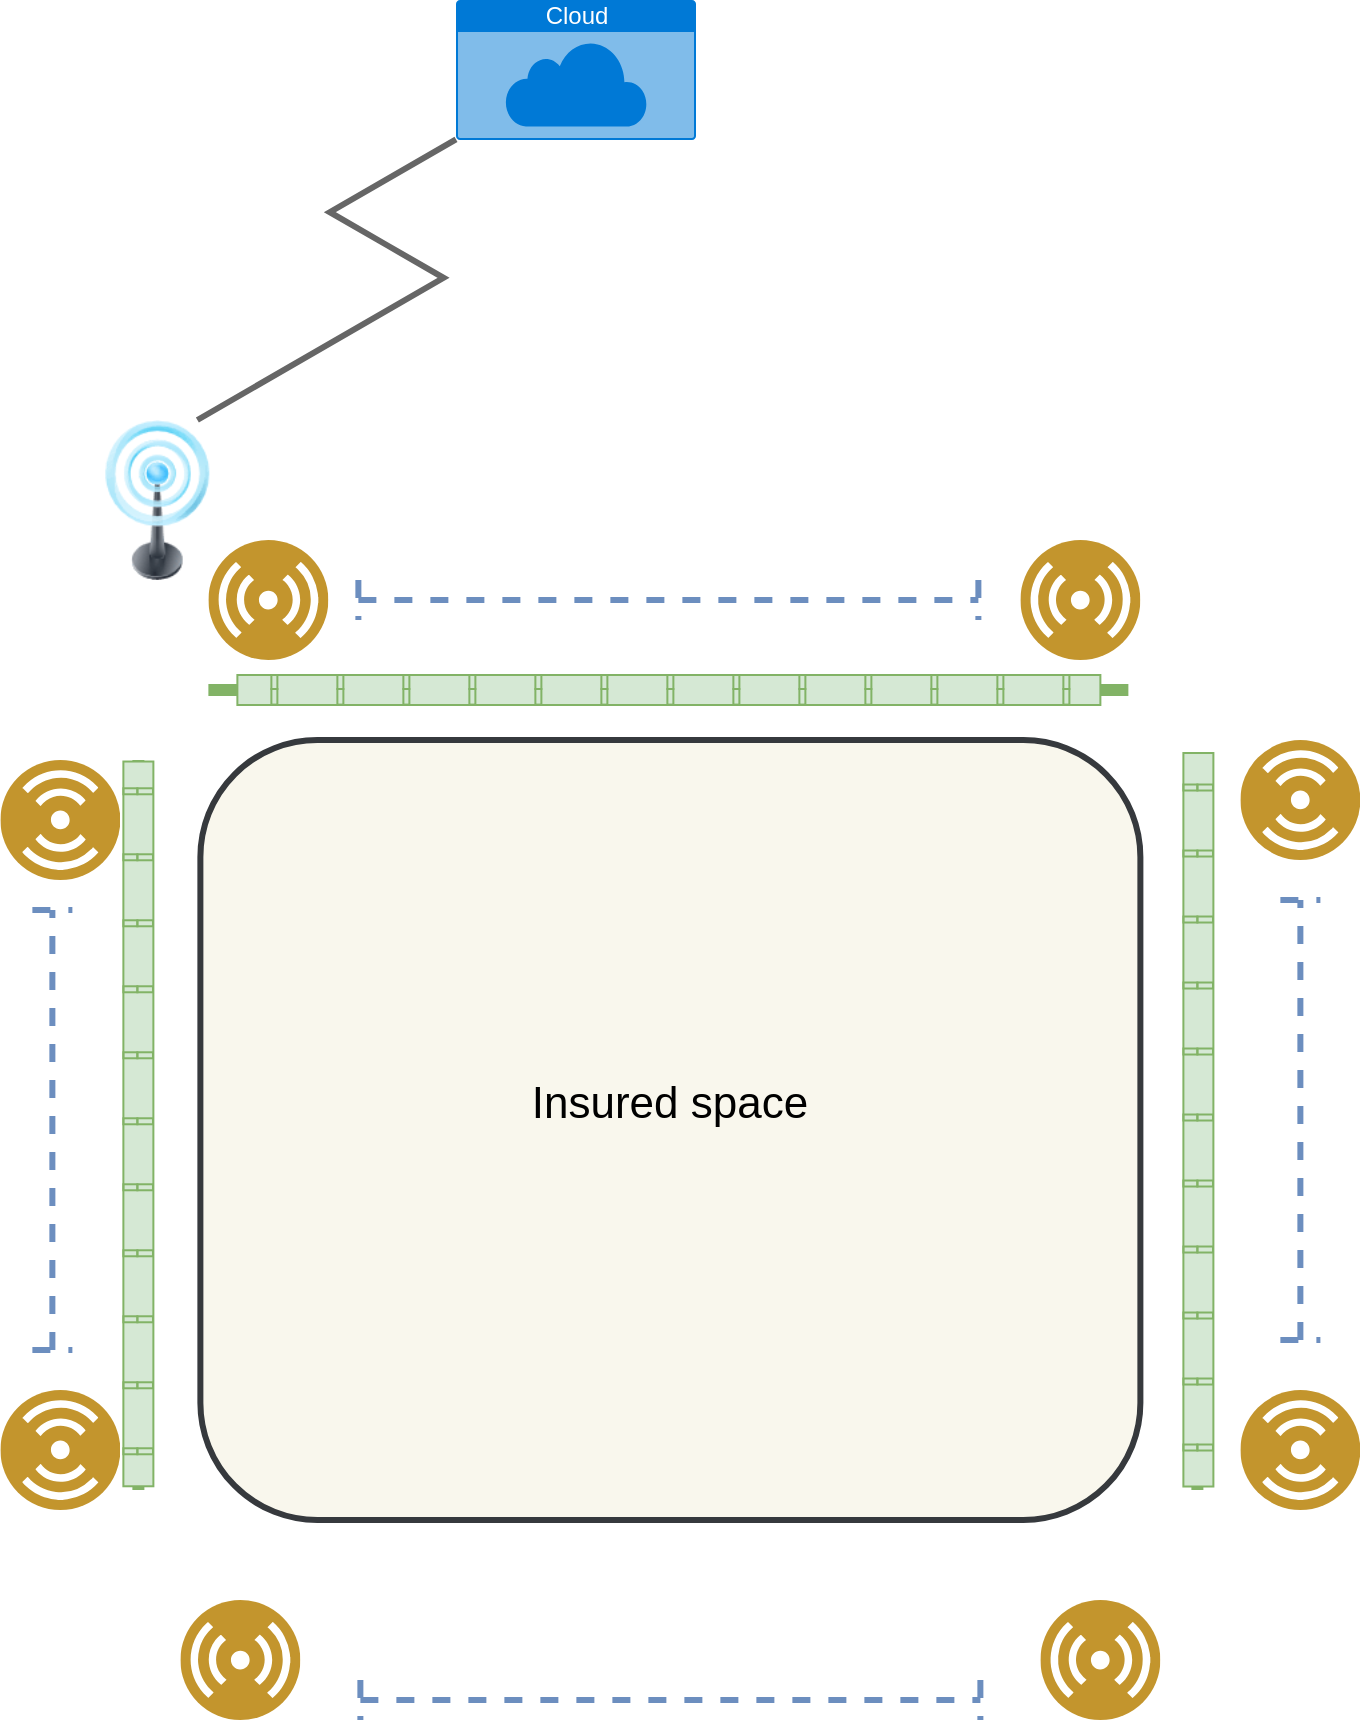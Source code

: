 <mxfile version="18.2.0" type="github">
  <diagram id="HcpQ-mZ4xSk38Q2RM5bX" name="Page-1">
    <mxGraphModel dx="2828" dy="1582" grid="1" gridSize="10" guides="1" tooltips="1" connect="1" arrows="1" fold="1" page="1" pageScale="1" pageWidth="827" pageHeight="1169" math="0" shadow="0">
      <root>
        <mxCell id="0" />
        <mxCell id="1" parent="0" />
        <mxCell id="fnQYyfFnShneouija3rD-5" value="" style="shape=image;html=1;verticalAlign=top;verticalLabelPosition=bottom;labelBackgroundColor=#ffffff;imageAspect=0;aspect=fixed;image=https://cdn2.iconfinder.com/data/icons/circle-icons-1/64/countdown-128.png" vertex="1" parent="1">
          <mxGeometry x="126.19" y="460" width="70" height="70" as="geometry" />
        </mxCell>
        <mxCell id="fnQYyfFnShneouija3rD-6" value="" style="shape=image;html=1;verticalAlign=top;verticalLabelPosition=bottom;labelBackgroundColor=#ffffff;imageAspect=0;aspect=fixed;image=https://cdn2.iconfinder.com/data/icons/circle-icons-1/64/countdown-128.png" vertex="1" parent="1">
          <mxGeometry x="656.19" y="460" width="70" height="70" as="geometry" />
        </mxCell>
        <mxCell id="fnQYyfFnShneouija3rD-7" value="" style="shape=image;html=1;verticalAlign=top;verticalLabelPosition=bottom;labelBackgroundColor=#ffffff;imageAspect=0;aspect=fixed;image=https://cdn2.iconfinder.com/data/icons/circle-icons-1/64/countdown-128.png" vertex="1" parent="1">
          <mxGeometry x="126.19" y="895" width="70" height="70" as="geometry" />
        </mxCell>
        <mxCell id="fnQYyfFnShneouija3rD-8" value="" style="shape=image;html=1;verticalAlign=top;verticalLabelPosition=bottom;labelBackgroundColor=#ffffff;imageAspect=0;aspect=fixed;image=https://cdn2.iconfinder.com/data/icons/circle-icons-1/64/countdown-128.png" vertex="1" parent="1">
          <mxGeometry x="656.19" y="895" width="70" height="70" as="geometry" />
        </mxCell>
        <mxCell id="fnQYyfFnShneouija3rD-10" value="" style="endArrow=none;html=1;rounded=0;exitX=1;exitY=0.5;exitDx=0;exitDy=0;entryX=0;entryY=0.5;entryDx=0;entryDy=0;strokeWidth=6;fillColor=#d5e8d4;strokeColor=#82b366;startArrow=none;" edge="1" parent="1" source="fnQYyfFnShneouija3rD-40" target="fnQYyfFnShneouija3rD-6">
          <mxGeometry width="50" height="50" relative="1" as="geometry">
            <mxPoint x="402.19" y="760" as="sourcePoint" />
            <mxPoint x="452.19" y="710" as="targetPoint" />
          </mxGeometry>
        </mxCell>
        <mxCell id="fnQYyfFnShneouija3rD-11" value="" style="endArrow=none;html=1;rounded=0;entryX=0.5;entryY=1;entryDx=0;entryDy=0;exitX=0.5;exitY=0;exitDx=0;exitDy=0;strokeWidth=6;fillColor=#d5e8d4;strokeColor=#82b366;" edge="1" parent="1" source="fnQYyfFnShneouija3rD-7" target="fnQYyfFnShneouija3rD-5">
          <mxGeometry width="50" height="50" relative="1" as="geometry">
            <mxPoint x="402.19" y="900" as="sourcePoint" />
            <mxPoint x="452.19" y="850" as="targetPoint" />
          </mxGeometry>
        </mxCell>
        <mxCell id="fnQYyfFnShneouija3rD-12" value="" style="endArrow=none;html=1;rounded=0;entryX=0.5;entryY=1;entryDx=0;entryDy=0;exitX=0.5;exitY=0;exitDx=0;exitDy=0;strokeWidth=6;fillColor=#d5e8d4;strokeColor=#82b366;" edge="1" parent="1">
          <mxGeometry width="50" height="50" relative="1" as="geometry">
            <mxPoint x="690.69" y="895" as="sourcePoint" />
            <mxPoint x="690.69" y="530" as="targetPoint" />
          </mxGeometry>
        </mxCell>
        <mxCell id="fnQYyfFnShneouija3rD-17" value="" style="aspect=fixed;perimeter=ellipsePerimeter;html=1;align=center;shadow=0;dashed=0;fontColor=#4277BB;labelBackgroundColor=#ffffff;fontSize=12;spacingTop=3;image;image=img/lib/ibm/users/sensor.svg;rotation=90;" vertex="1" parent="1">
          <mxGeometry x="92.19" y="530" width="60" height="60" as="geometry" />
        </mxCell>
        <mxCell id="fnQYyfFnShneouija3rD-26" value="" style="shape=crossbar;whiteSpace=wrap;html=1;rounded=1;strokeWidth=3;fillColor=#dae8fc;strokeColor=#6c8ebf;dashed=1;" vertex="1" parent="1">
          <mxGeometry x="272.19" y="990" width="310" height="20" as="geometry" />
        </mxCell>
        <mxCell id="fnQYyfFnShneouija3rD-29" value="" style="shape=crossbar;whiteSpace=wrap;html=1;rounded=1;rotation=-90;strokeWidth=3;fillColor=#dae8fc;strokeColor=#6c8ebf;dashed=1;" vertex="1" parent="1">
          <mxGeometry x="8.19" y="705" width="220" height="20" as="geometry" />
        </mxCell>
        <mxCell id="fnQYyfFnShneouija3rD-31" value="" style="shape=crossbar;whiteSpace=wrap;html=1;rounded=1;rotation=-90;strokeWidth=3;fillColor=#dae8fc;strokeColor=#6c8ebf;dashed=1;" vertex="1" parent="1">
          <mxGeometry x="632.19" y="700" width="220" height="20" as="geometry" />
        </mxCell>
        <mxCell id="fnQYyfFnShneouija3rD-32" value="" style="shape=crossbar;whiteSpace=wrap;html=1;rounded=1;strokeWidth=3;fillColor=#dae8fc;strokeColor=#6c8ebf;dashed=1;" vertex="1" parent="1">
          <mxGeometry x="271.19" y="440" width="310" height="20" as="geometry" />
        </mxCell>
        <mxCell id="fnQYyfFnShneouija3rD-33" value="" style="shape=image;html=1;verticalAlign=top;verticalLabelPosition=bottom;labelBackgroundColor=#ffffff;imageAspect=0;aspect=fixed;image=https://cdn1.iconfinder.com/data/icons/nuvola2/128x128/apps/kcmpci.png;strokeWidth=3;" vertex="1" parent="1">
          <mxGeometry x="97.19" y="866" width="128" height="128" as="geometry" />
        </mxCell>
        <mxCell id="fnQYyfFnShneouija3rD-34" value="" style="shape=image;html=1;verticalAlign=top;verticalLabelPosition=bottom;labelBackgroundColor=#ffffff;imageAspect=0;aspect=fixed;image=https://cdn1.iconfinder.com/data/icons/nuvola2/128x128/apps/kcmpci.png;strokeWidth=3;" vertex="1" parent="1">
          <mxGeometry x="92.19" y="431" width="128" height="128" as="geometry" />
        </mxCell>
        <mxCell id="fnQYyfFnShneouija3rD-35" value="" style="shape=image;html=1;verticalAlign=top;verticalLabelPosition=bottom;labelBackgroundColor=#ffffff;imageAspect=0;aspect=fixed;image=https://cdn1.iconfinder.com/data/icons/nuvola2/128x128/apps/kcmpci.png;strokeWidth=3;" vertex="1" parent="1">
          <mxGeometry x="627.19" y="862" width="128" height="128" as="geometry" />
        </mxCell>
        <mxCell id="fnQYyfFnShneouija3rD-36" value="" style="shape=image;html=1;verticalAlign=top;verticalLabelPosition=bottom;labelBackgroundColor=#ffffff;imageAspect=0;aspect=fixed;image=https://cdn1.iconfinder.com/data/icons/nuvola2/128x128/apps/kcmpci.png;strokeWidth=3;" vertex="1" parent="1">
          <mxGeometry x="632.19" y="431" width="128" height="128" as="geometry" />
        </mxCell>
        <mxCell id="fnQYyfFnShneouija3rD-37" value="" style="strokeColor=#82b366;html=1;labelPosition=right;align=left;spacingLeft=15;shadow=0;dashed=0;outlineConnect=0;shape=mxgraph.rackGeneral.horCableDuct;rotation=-90;fillColor=#d5e8d4;" vertex="1" parent="1">
          <mxGeometry x="-20" y="704.45" width="362.38" height="15" as="geometry" />
        </mxCell>
        <mxCell id="fnQYyfFnShneouija3rD-38" value="" style="strokeColor=#82b366;html=1;labelPosition=right;align=left;spacingLeft=15;shadow=0;dashed=0;outlineConnect=0;shape=mxgraph.rackGeneral.horCableDuct;rotation=-90;fillColor=#d5e8d4;" vertex="1" parent="1">
          <mxGeometry x="507.82" y="702.38" width="366.75" height="15" as="geometry" />
        </mxCell>
        <mxCell id="fnQYyfFnShneouija3rD-40" value="" style="strokeColor=#82b366;html=1;labelPosition=right;align=left;spacingLeft=15;shadow=0;dashed=0;outlineConnect=0;shape=mxgraph.rackGeneral.horCableDuct;rotation=0;fillColor=#d5e8d4;" vertex="1" parent="1">
          <mxGeometry x="210.69" y="487.5" width="431.5" height="15" as="geometry" />
        </mxCell>
        <mxCell id="fnQYyfFnShneouija3rD-41" value="" style="endArrow=none;html=1;rounded=0;exitX=1;exitY=0.5;exitDx=0;exitDy=0;entryX=0;entryY=0.5;entryDx=0;entryDy=0;strokeWidth=6;fillColor=#d5e8d4;strokeColor=#82b366;" edge="1" parent="1" source="fnQYyfFnShneouija3rD-5" target="fnQYyfFnShneouija3rD-40">
          <mxGeometry width="50" height="50" relative="1" as="geometry">
            <mxPoint x="196.19" y="495" as="sourcePoint" />
            <mxPoint x="656.19" y="495" as="targetPoint" />
          </mxGeometry>
        </mxCell>
        <mxCell id="fnQYyfFnShneouija3rD-19" value="" style="aspect=fixed;perimeter=ellipsePerimeter;html=1;align=center;shadow=0;dashed=0;fontColor=#4277BB;labelBackgroundColor=#ffffff;fontSize=12;spacingTop=3;image;image=img/lib/ibm/users/sensor.svg;rotation=0;" vertex="1" parent="1">
          <mxGeometry x="196.19" y="420" width="60" height="60" as="geometry" />
        </mxCell>
        <mxCell id="fnQYyfFnShneouija3rD-20" value="" style="aspect=fixed;perimeter=ellipsePerimeter;html=1;align=center;shadow=0;dashed=0;fontColor=#4277BB;labelBackgroundColor=#ffffff;fontSize=12;spacingTop=3;image;image=img/lib/ibm/users/sensor.svg;rotation=0;" vertex="1" parent="1">
          <mxGeometry x="602.19" y="420" width="60" height="60" as="geometry" />
        </mxCell>
        <mxCell id="fnQYyfFnShneouija3rD-21" value="" style="aspect=fixed;perimeter=ellipsePerimeter;html=1;align=center;shadow=0;dashed=0;fontColor=#4277BB;labelBackgroundColor=#ffffff;fontSize=12;spacingTop=3;image;image=img/lib/ibm/users/sensor.svg;rotation=90;" vertex="1" parent="1">
          <mxGeometry x="712.19" y="520" width="60" height="60" as="geometry" />
        </mxCell>
        <mxCell id="fnQYyfFnShneouija3rD-22" value="" style="aspect=fixed;perimeter=ellipsePerimeter;html=1;align=center;shadow=0;dashed=0;fontColor=#4277BB;labelBackgroundColor=#ffffff;fontSize=12;spacingTop=3;image;image=img/lib/ibm/users/sensor.svg;rotation=90;" vertex="1" parent="1">
          <mxGeometry x="712.19" y="845" width="60" height="60" as="geometry" />
        </mxCell>
        <mxCell id="fnQYyfFnShneouija3rD-25" value="" style="aspect=fixed;perimeter=ellipsePerimeter;html=1;align=center;shadow=0;dashed=0;fontColor=#4277BB;labelBackgroundColor=#ffffff;fontSize=12;spacingTop=3;image;image=img/lib/ibm/users/sensor.svg;rotation=0;" vertex="1" parent="1">
          <mxGeometry x="612.19" y="950" width="60" height="60" as="geometry" />
        </mxCell>
        <mxCell id="fnQYyfFnShneouija3rD-24" value="" style="aspect=fixed;perimeter=ellipsePerimeter;html=1;align=center;shadow=0;dashed=0;fontColor=#4277BB;labelBackgroundColor=#ffffff;fontSize=12;spacingTop=3;image;image=img/lib/ibm/users/sensor.svg;rotation=0;" vertex="1" parent="1">
          <mxGeometry x="182.19" y="950" width="60" height="60" as="geometry" />
        </mxCell>
        <mxCell id="fnQYyfFnShneouija3rD-18" value="" style="aspect=fixed;perimeter=ellipsePerimeter;html=1;align=center;shadow=0;dashed=0;fontColor=#4277BB;labelBackgroundColor=#ffffff;fontSize=12;spacingTop=3;image;image=img/lib/ibm/users/sensor.svg;rotation=90;" vertex="1" parent="1">
          <mxGeometry x="92.19" y="845" width="60" height="60" as="geometry" />
        </mxCell>
        <mxCell id="fnQYyfFnShneouija3rD-42" value="&lt;div style=&quot;font-size: 22px;&quot;&gt;&lt;font style=&quot;font-size: 22px;&quot;&gt;Insured space&lt;/font&gt;&lt;/div&gt;&lt;div style=&quot;font-size: 22px;&quot;&gt;&lt;br&gt;&lt;/div&gt;" style="rounded=1;whiteSpace=wrap;html=1;strokeWidth=3;fillColor=#f9f7ed;strokeColor=#36393d;" vertex="1" parent="1">
          <mxGeometry x="192.19" y="520" width="470" height="390" as="geometry" />
        </mxCell>
        <mxCell id="fnQYyfFnShneouija3rD-43" value="Cloud" style="html=1;strokeColor=none;fillColor=#0079D6;labelPosition=center;verticalLabelPosition=middle;verticalAlign=top;align=center;fontSize=12;outlineConnect=0;spacingTop=-6;fontColor=#FFFFFF;sketch=0;shape=mxgraph.sitemap.cloud;dashed=1;" vertex="1" parent="1">
          <mxGeometry x="320" y="150" width="120" height="70" as="geometry" />
        </mxCell>
        <mxCell id="fnQYyfFnShneouija3rD-46" value="" style="image;html=1;image=img/lib/clip_art/telecommunication/Signal_tower_on_128x128.png;dashed=1;strokeWidth=3;" vertex="1" parent="1">
          <mxGeometry x="130.69" y="360" width="80" height="80" as="geometry" />
        </mxCell>
        <mxCell id="fnQYyfFnShneouija3rD-50" value="" style="edgeStyle=isometricEdgeStyle;endArrow=none;html=1;rounded=0;strokeWidth=3;exitX=0.75;exitY=0;exitDx=0;exitDy=0;fillColor=#f5f5f5;strokeColor=#666666;" edge="1" parent="1" source="fnQYyfFnShneouija3rD-46" target="fnQYyfFnShneouija3rD-43">
          <mxGeometry width="50" height="100" relative="1" as="geometry">
            <mxPoint x="180" y="270" as="sourcePoint" />
            <mxPoint x="230" y="170" as="targetPoint" />
          </mxGeometry>
        </mxCell>
      </root>
    </mxGraphModel>
  </diagram>
</mxfile>
